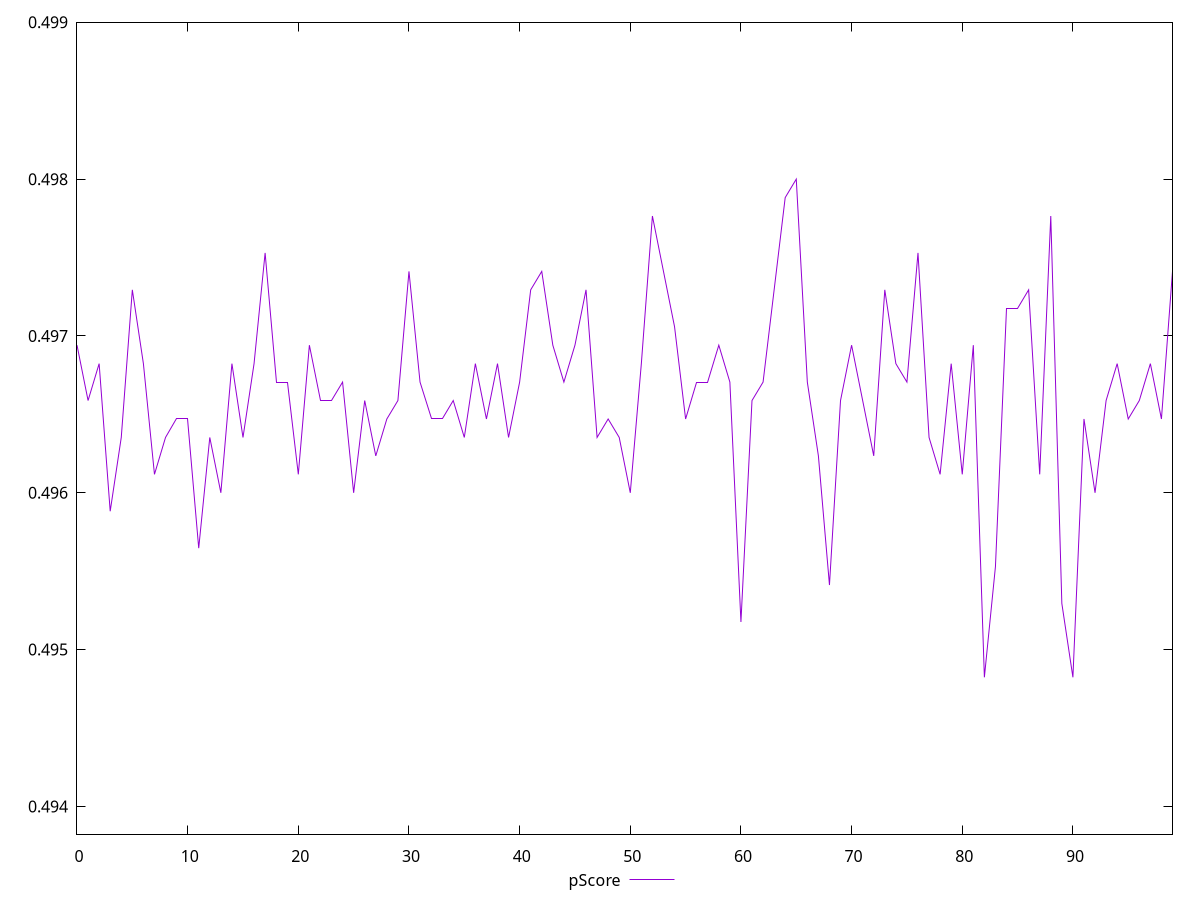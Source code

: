 reset

$pScore <<EOF
0 0.4969411764705882
1 0.49658823529411766
2 0.4968235294117647
3 0.4958823529411765
4 0.4963529411764706
5 0.49729411764705883
6 0.4968235294117647
7 0.49611764705882355
8 0.4963529411764706
9 0.4964705882352941
10 0.4964705882352941
11 0.4956470588235294
12 0.4963529411764706
13 0.496
14 0.4968235294117647
15 0.4963529411764706
16 0.4968235294117647
17 0.4975294117647059
18 0.49670588235294116
19 0.49670588235294116
20 0.49611764705882355
21 0.4969411764705882
22 0.49658823529411766
23 0.49658823529411766
24 0.49670588235294116
25 0.496
26 0.49658823529411766
27 0.49623529411764705
28 0.4964705882352941
29 0.49658823529411766
30 0.49741176470588233
31 0.49670588235294116
32 0.4964705882352941
33 0.4964705882352941
34 0.49658823529411766
35 0.4963529411764706
36 0.4968235294117647
37 0.4964705882352941
38 0.4968235294117647
39 0.4963529411764706
40 0.49670588235294116
41 0.49729411764705883
42 0.49741176470588233
43 0.4969411764705882
44 0.49670588235294116
45 0.4969411764705882
46 0.49729411764705883
47 0.4963529411764706
48 0.4964705882352941
49 0.4963529411764706
50 0.496
51 0.4968235294117647
52 0.49776470588235294
53 0.49741176470588233
54 0.4970588235294118
55 0.4964705882352941
56 0.49670588235294116
57 0.49670588235294116
58 0.4969411764705882
59 0.49670588235294116
60 0.4951764705882353
61 0.49658823529411766
62 0.49670588235294116
63 0.49729411764705883
64 0.49788235294117644
65 0.498
66 0.49670588235294116
67 0.49623529411764705
68 0.49541176470588233
69 0.49658823529411766
70 0.4969411764705882
71 0.49658823529411766
72 0.49623529411764705
73 0.49729411764705883
74 0.4968235294117647
75 0.49670588235294116
76 0.4975294117647059
77 0.4963529411764706
78 0.49611764705882355
79 0.4968235294117647
80 0.49611764705882355
81 0.4969411764705882
82 0.4948235294117647
83 0.4955294117647059
84 0.4971764705882353
85 0.4971764705882353
86 0.49729411764705883
87 0.49611764705882355
88 0.49776470588235294
89 0.49529411764705883
90 0.4948235294117647
91 0.4964705882352941
92 0.496
93 0.49658823529411766
94 0.4968235294117647
95 0.4964705882352941
96 0.49658823529411766
97 0.4968235294117647
98 0.4964705882352941
99 0.49741176470588233
EOF

set key outside below
set xrange [0:99]
set yrange [0.4938235294117647:0.499]
set trange [0.4938235294117647:0.499]
set terminal svg size 640, 500 enhanced background rgb 'white'
set output "report_00009_2021-02-08T22-37-41.559Z/uses-rel-preload/samples/pages+cached+noadtech/pScore/values.svg"

plot $pScore title "pScore" with line

reset
